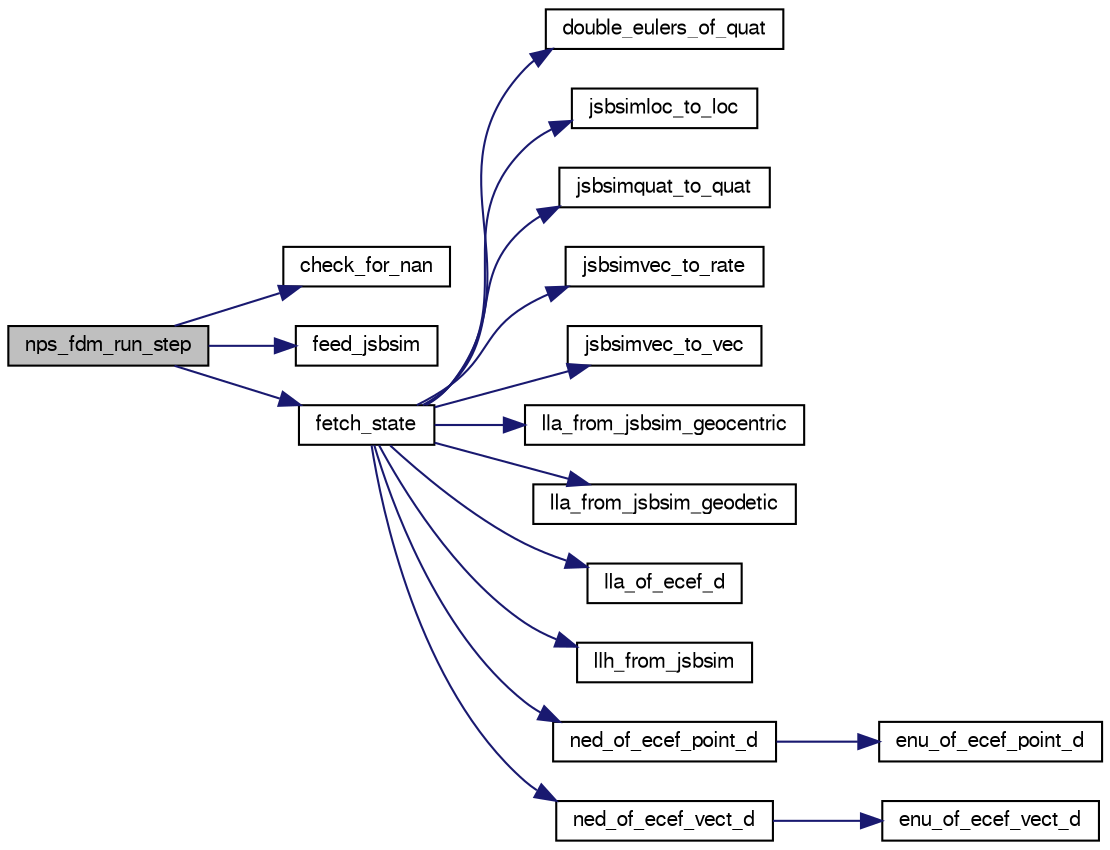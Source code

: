 digraph "nps_fdm_run_step"
{
  edge [fontname="FreeSans",fontsize="10",labelfontname="FreeSans",labelfontsize="10"];
  node [fontname="FreeSans",fontsize="10",shape=record];
  rankdir="LR";
  Node1 [label="nps_fdm_run_step",height=0.2,width=0.4,color="black", fillcolor="grey75", style="filled", fontcolor="black"];
  Node1 -> Node2 [color="midnightblue",fontsize="10",style="solid",fontname="FreeSans"];
  Node2 [label="check_for_nan",height=0.2,width=0.4,color="black", fillcolor="white", style="filled",URL="$nps__fdm__jsbsim_8cpp.html#aa8d531348a8fbe30accc30952915a90d",tooltip="Checks NpsFdm struct for NaNs. "];
  Node1 -> Node3 [color="midnightblue",fontsize="10",style="solid",fontname="FreeSans"];
  Node3 [label="feed_jsbsim",height=0.2,width=0.4,color="black", fillcolor="white", style="filled",URL="$nps__fdm__jsbsim_8cpp.html#ac3f41f22e543ac14794eecd306681e76",tooltip="Feed JSBSim with the latest actuator commands. "];
  Node1 -> Node4 [color="midnightblue",fontsize="10",style="solid",fontname="FreeSans"];
  Node4 [label="fetch_state",height=0.2,width=0.4,color="black", fillcolor="white", style="filled",URL="$nps__fdm__jsbsim_8cpp.html#a2d617cee29889c9d6592f9978dfa8a31",tooltip="Populates the NPS fdm struct after a simulation step. "];
  Node4 -> Node5 [color="midnightblue",fontsize="10",style="solid",fontname="FreeSans"];
  Node5 [label="double_eulers_of_quat",height=0.2,width=0.4,color="black", fillcolor="white", style="filled",URL="$group__math__algebra__double.html#ga0535deb8e541ae49fbd3fff0ef33347d"];
  Node4 -> Node6 [color="midnightblue",fontsize="10",style="solid",fontname="FreeSans"];
  Node6 [label="jsbsimloc_to_loc",height=0.2,width=0.4,color="black", fillcolor="white", style="filled",URL="$nps__fdm__jsbsim_8cpp.html#a703cdaf8b93af6b9b808fcdbf4084618",tooltip="Convert JSBSim location format and struct to NPS location format and struct. "];
  Node4 -> Node7 [color="midnightblue",fontsize="10",style="solid",fontname="FreeSans"];
  Node7 [label="jsbsimquat_to_quat",height=0.2,width=0.4,color="black", fillcolor="white", style="filled",URL="$nps__fdm__jsbsim_8cpp.html#a7e68479ada54ac5003c84917b727b9d7",tooltip="Convert JSBSim quaternion struct to NPS quaternion struct. "];
  Node4 -> Node8 [color="midnightblue",fontsize="10",style="solid",fontname="FreeSans"];
  Node8 [label="jsbsimvec_to_rate",height=0.2,width=0.4,color="black", fillcolor="white", style="filled",URL="$nps__fdm__jsbsim_8cpp.html#acf70433e41af4d4790169eae2540d1cf",tooltip="Convert JSBSim rates vector struct to NPS rates struct. "];
  Node4 -> Node9 [color="midnightblue",fontsize="10",style="solid",fontname="FreeSans"];
  Node9 [label="jsbsimvec_to_vec",height=0.2,width=0.4,color="black", fillcolor="white", style="filled",URL="$nps__fdm__jsbsim_8cpp.html#acdf7fcf0cea69535a6ff9f01f9323f52",tooltip="Convert JSBSim vector format and struct to NPS vector format and struct. "];
  Node4 -> Node10 [color="midnightblue",fontsize="10",style="solid",fontname="FreeSans"];
  Node10 [label="lla_from_jsbsim_geocentric",height=0.2,width=0.4,color="black", fillcolor="white", style="filled",URL="$nps__fdm__jsbsim_8cpp.html#a9548efbcd14770bf2220ed0d3e82f660",tooltip="Convert JSBSim location to NPS LLA. "];
  Node4 -> Node11 [color="midnightblue",fontsize="10",style="solid",fontname="FreeSans"];
  Node11 [label="lla_from_jsbsim_geodetic",height=0.2,width=0.4,color="black", fillcolor="white", style="filled",URL="$nps__fdm__jsbsim_8cpp.html#a321e3b5209597d68b61714ec248ae019",tooltip="Convert JSBSim location to NPS LLA. "];
  Node4 -> Node12 [color="midnightblue",fontsize="10",style="solid",fontname="FreeSans"];
  Node12 [label="lla_of_ecef_d",height=0.2,width=0.4,color="black", fillcolor="white", style="filled",URL="$group__math__geodetic__double.html#ga9d3464ccabcd97db9fb4e1c7d25dfe16"];
  Node4 -> Node13 [color="midnightblue",fontsize="10",style="solid",fontname="FreeSans"];
  Node13 [label="llh_from_jsbsim",height=0.2,width=0.4,color="black", fillcolor="white", style="filled",URL="$nps__fdm__jsbsim_8cpp.html#af2cbbfe13b5d92888cb4ac8005a9dd8e",tooltip="Convert JSBSim location to NPS LLH. "];
  Node4 -> Node14 [color="midnightblue",fontsize="10",style="solid",fontname="FreeSans"];
  Node14 [label="ned_of_ecef_point_d",height=0.2,width=0.4,color="black", fillcolor="white", style="filled",URL="$group__math__geodetic__double.html#gabf3f021edce24bfc61367d778cd20952"];
  Node14 -> Node15 [color="midnightblue",fontsize="10",style="solid",fontname="FreeSans"];
  Node15 [label="enu_of_ecef_point_d",height=0.2,width=0.4,color="black", fillcolor="white", style="filled",URL="$group__math__geodetic__double.html#ga3be997b20a11ac02e2b673749da746b6"];
  Node4 -> Node16 [color="midnightblue",fontsize="10",style="solid",fontname="FreeSans"];
  Node16 [label="ned_of_ecef_vect_d",height=0.2,width=0.4,color="black", fillcolor="white", style="filled",URL="$group__math__geodetic__double.html#ga9a6c153bbedbbcc05dedcc6f5bc3266a"];
  Node16 -> Node17 [color="midnightblue",fontsize="10",style="solid",fontname="FreeSans"];
  Node17 [label="enu_of_ecef_vect_d",height=0.2,width=0.4,color="black", fillcolor="white", style="filled",URL="$group__math__geodetic__double.html#ga68d7b088555fe80092489578fb16517f"];
}
